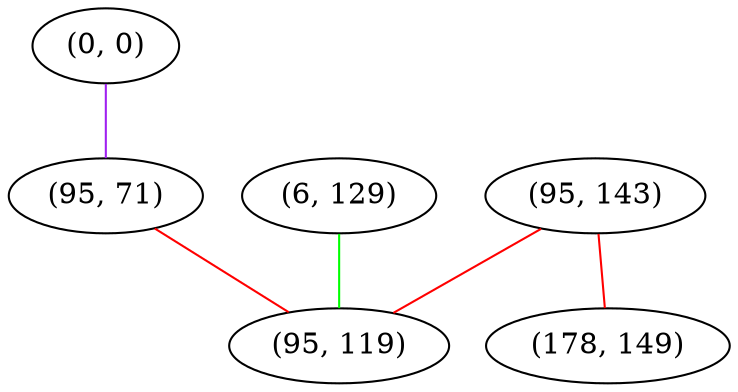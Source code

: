 graph "" {
"(0, 0)";
"(95, 71)";
"(6, 129)";
"(95, 143)";
"(95, 119)";
"(178, 149)";
"(0, 0)" -- "(95, 71)"  [color=purple, key=0, weight=4];
"(95, 71)" -- "(95, 119)"  [color=red, key=0, weight=1];
"(6, 129)" -- "(95, 119)"  [color=green, key=0, weight=2];
"(95, 143)" -- "(178, 149)"  [color=red, key=0, weight=1];
"(95, 143)" -- "(95, 119)"  [color=red, key=0, weight=1];
}
